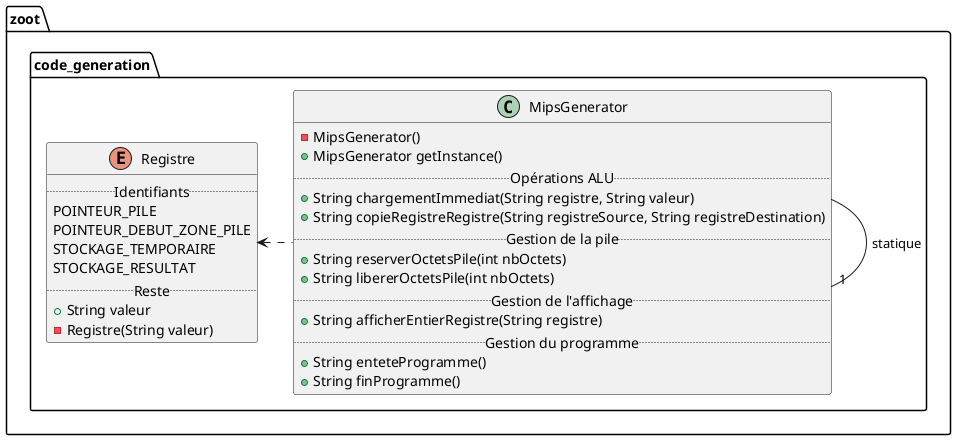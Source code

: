 @startuml "Package code_generation"

namespace zoot.code_generation {
    ' Includes
    ' Classes
    enum Registre {
        .. Identifiants ..
        POINTEUR_PILE
        POINTEUR_DEBUT_ZONE_PILE
        STOCKAGE_TEMPORAIRE
        STOCKAGE_RESULTAT
        .. Reste ..
        + String valeur
        - Registre(String valeur)
    }

    class MipsGenerator {
        - MipsGenerator()
        + MipsGenerator getInstance()
        .. Opérations ALU ..
        + String chargementImmediat(String registre, String valeur)
        + String copieRegistreRegistre(String registreSource, String registreDestination)
        .. Gestion de la pile ..
        + String reserverOctetsPile(int nbOctets)
        + String libererOctetsPile(int nbOctets)
        .. Gestion de l'affichage ..
        + String afficherEntierRegistre(String registre)
        .. Gestion du programme ..
        + String enteteProgramme()
        + String finProgramme()
    }

    ' Relations entre les classes
    MipsGenerator -right-"1" MipsGenerator : statique
    MipsGenerator .left.> Registre

}
@enduml
